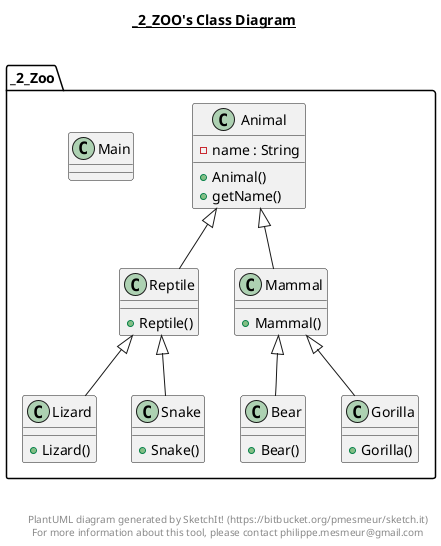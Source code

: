 @startuml

title ___2_ZOO's Class Diagram__\n

  namespace _2_Zoo {
    class _2_Zoo.Animal {
        - name : String
        + Animal()
        + getName()
    }
  }
  

  namespace _2_Zoo {
    class _2_Zoo.Bear {
        + Bear()
    }
  }
  

  namespace _2_Zoo {
    class _2_Zoo.Gorilla {
        + Gorilla()
    }
  }
  

  namespace _2_Zoo {
    class _2_Zoo.Lizard {
        + Lizard()
    }
  }
  

  namespace _2_Zoo {
    class _2_Zoo.Main {
    }
  }
  

  namespace _2_Zoo {
    class _2_Zoo.Mammal {
        + Mammal()
    }
  }
  

  namespace _2_Zoo {
    class _2_Zoo.Reptile {
        + Reptile()
    }
  }
  

  namespace _2_Zoo {
    class _2_Zoo.Snake {
        + Snake()
    }
  }
  

  _2_Zoo.Bear -up-|> _2_Zoo.Mammal
  _2_Zoo.Gorilla -up-|> _2_Zoo.Mammal
  _2_Zoo.Lizard -up-|> _2_Zoo.Reptile
  _2_Zoo.Mammal -up-|> _2_Zoo.Animal
  _2_Zoo.Reptile -up-|> _2_Zoo.Animal
  _2_Zoo.Snake -up-|> _2_Zoo.Reptile


right footer


PlantUML diagram generated by SketchIt! (https://bitbucket.org/pmesmeur/sketch.it)
For more information about this tool, please contact philippe.mesmeur@gmail.com
endfooter

@enduml
